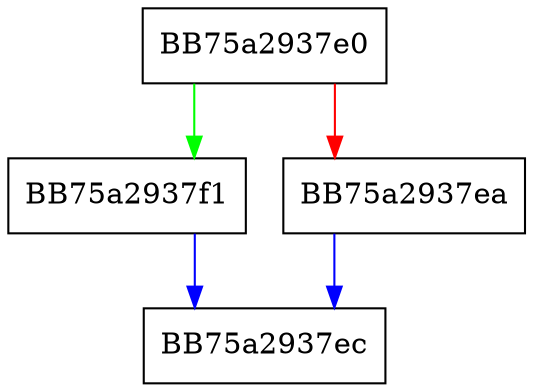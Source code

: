digraph cannotBeFunction {
  node [shape="box"];
  graph [splines=ortho];
  BB75a2937e0 -> BB75a2937f1 [color="green"];
  BB75a2937e0 -> BB75a2937ea [color="red"];
  BB75a2937ea -> BB75a2937ec [color="blue"];
  BB75a2937f1 -> BB75a2937ec [color="blue"];
}